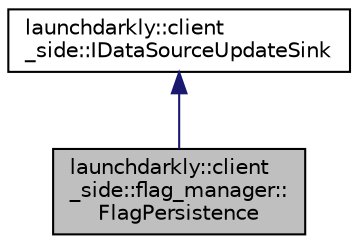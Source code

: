 digraph "launchdarkly::client_side::flag_manager::FlagPersistence"
{
 // LATEX_PDF_SIZE
  edge [fontname="Helvetica",fontsize="10",labelfontname="Helvetica",labelfontsize="10"];
  node [fontname="Helvetica",fontsize="10",shape=record];
  Node1 [label="launchdarkly::client\l_side::flag_manager::\lFlagPersistence",height=0.2,width=0.4,color="black", fillcolor="grey75", style="filled", fontcolor="black",tooltip=" "];
  Node2 -> Node1 [dir="back",color="midnightblue",fontsize="10",style="solid",fontname="Helvetica"];
  Node2 [label="launchdarkly::client\l_side::IDataSourceUpdateSink",height=0.2,width=0.4,color="black", fillcolor="white", style="filled",URL="$classlaunchdarkly_1_1client__side_1_1IDataSourceUpdateSink.html",tooltip=" "];
}
